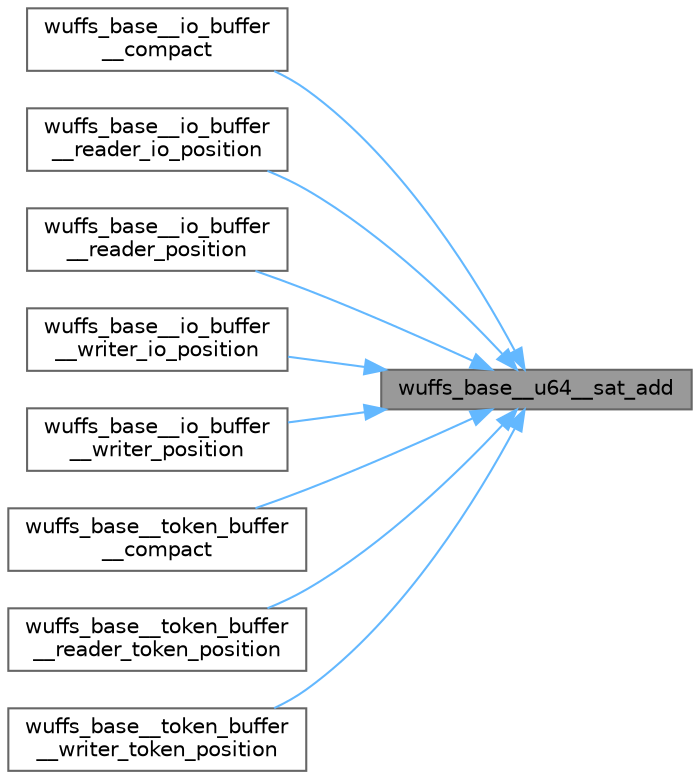 digraph "wuffs_base__u64__sat_add"
{
 // LATEX_PDF_SIZE
  bgcolor="transparent";
  edge [fontname=Helvetica,fontsize=10,labelfontname=Helvetica,labelfontsize=10];
  node [fontname=Helvetica,fontsize=10,shape=box,height=0.2,width=0.4];
  rankdir="RL";
  Node1 [id="Node000001",label="wuffs_base__u64__sat_add",height=0.2,width=0.4,color="gray40", fillcolor="grey60", style="filled", fontcolor="black",tooltip=" "];
  Node1 -> Node2 [id="edge1_Node000001_Node000002",dir="back",color="steelblue1",style="solid",tooltip=" "];
  Node2 [id="Node000002",label="wuffs_base__io_buffer\l__compact",height=0.2,width=0.4,color="grey40", fillcolor="white", style="filled",URL="$wuffs-v0_83_8c.html#af8f33becc57e5bae67bea0334bb07de8",tooltip=" "];
  Node1 -> Node3 [id="edge2_Node000001_Node000003",dir="back",color="steelblue1",style="solid",tooltip=" "];
  Node3 [id="Node000003",label="wuffs_base__io_buffer\l__reader_io_position",height=0.2,width=0.4,color="grey40", fillcolor="white", style="filled",URL="$wuffs-v0_83_8c.html#a26508163342a17b7f7c28a0974cdf6a7",tooltip=" "];
  Node1 -> Node4 [id="edge3_Node000001_Node000004",dir="back",color="steelblue1",style="solid",tooltip=" "];
  Node4 [id="Node000004",label="wuffs_base__io_buffer\l__reader_position",height=0.2,width=0.4,color="grey40", fillcolor="white", style="filled",URL="$wuffs-v0_83_8c.html#a03c0989a40f34f52996cc64ed1472bfd",tooltip=" "];
  Node1 -> Node5 [id="edge4_Node000001_Node000005",dir="back",color="steelblue1",style="solid",tooltip=" "];
  Node5 [id="Node000005",label="wuffs_base__io_buffer\l__writer_io_position",height=0.2,width=0.4,color="grey40", fillcolor="white", style="filled",URL="$wuffs-v0_83_8c.html#a21b8b2fb28eae9b7b0efc710bd060a23",tooltip=" "];
  Node1 -> Node6 [id="edge5_Node000001_Node000006",dir="back",color="steelblue1",style="solid",tooltip=" "];
  Node6 [id="Node000006",label="wuffs_base__io_buffer\l__writer_position",height=0.2,width=0.4,color="grey40", fillcolor="white", style="filled",URL="$wuffs-v0_83_8c.html#a66d7176908300b752333542ad0527d4d",tooltip=" "];
  Node1 -> Node7 [id="edge6_Node000001_Node000007",dir="back",color="steelblue1",style="solid",tooltip=" "];
  Node7 [id="Node000007",label="wuffs_base__token_buffer\l__compact",height=0.2,width=0.4,color="grey40", fillcolor="white", style="filled",URL="$wuffs-v0_83_8c.html#aceeeb339272692f65562ea323813cdff",tooltip=" "];
  Node1 -> Node8 [id="edge7_Node000001_Node000008",dir="back",color="steelblue1",style="solid",tooltip=" "];
  Node8 [id="Node000008",label="wuffs_base__token_buffer\l__reader_token_position",height=0.2,width=0.4,color="grey40", fillcolor="white", style="filled",URL="$wuffs-v0_83_8c.html#a28aa3379826b67d7e50fc3fd171a2871",tooltip=" "];
  Node1 -> Node9 [id="edge8_Node000001_Node000009",dir="back",color="steelblue1",style="solid",tooltip=" "];
  Node9 [id="Node000009",label="wuffs_base__token_buffer\l__writer_token_position",height=0.2,width=0.4,color="grey40", fillcolor="white", style="filled",URL="$wuffs-v0_83_8c.html#a6399e7a6b8f21bfbef6cd79ddc3df61d",tooltip=" "];
}
